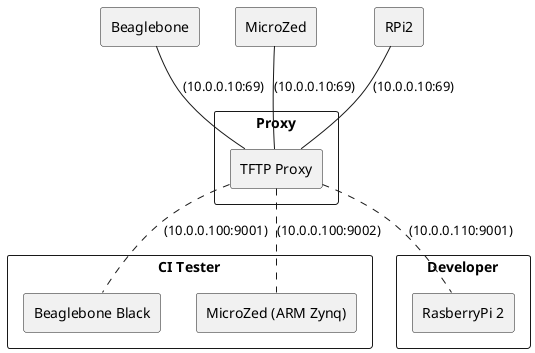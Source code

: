 '
' TFTP Proxy 1:
'
' Copyright (c) 2020 Chris Johns <chrisj@rtems.org>
' All rights reserved.
'
@startuml

 agent Beaglebone as bbb
 agent MicroZed as uzed
 agent RPi2 as rpi2

 rectangle Proxy {
  agent "TFTP Proxy" as proxy
 }

 rectangle "CI Tester" as tester {
  agent "Beaglebone Black" as bbb_proxy
  agent "MicroZed (ARM Zynq)" as uzed_proxy
 }

 rectangle "Developer" as devel {
  agent "RasberryPi 2" as rpi2_proxy
 }

 bbb -- proxy : "(10.0.0.10:69)"
 uzed -- proxy : "(10.0.0.10:69)"
 rpi2 -- proxy : "(10.0.0.10:69)"

 proxy .. bbb_proxy : (10.0.0.100:9001)
 proxy .. uzed_proxy : (10.0.0.100:9002)
 proxy .. rpi2_proxy : (10.0.0.110:9001)

@enduml
